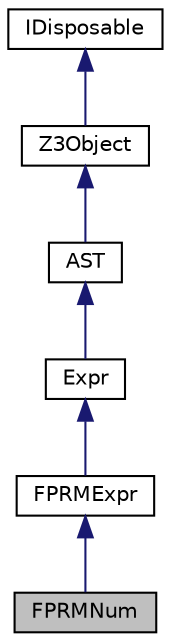 digraph "FPRMNum"
{
  edge [fontname="Helvetica",fontsize="10",labelfontname="Helvetica",labelfontsize="10"];
  node [fontname="Helvetica",fontsize="10",shape=record];
  Node1 [label="FPRMNum",height=0.2,width=0.4,color="black", fillcolor="grey75", style="filled", fontcolor="black"];
  Node2 -> Node1 [dir="back",color="midnightblue",fontsize="10",style="solid",fontname="Helvetica"];
  Node2 [label="FPRMExpr",height=0.2,width=0.4,color="black", fillcolor="white", style="filled",URL="$classcom_1_1microsoft_1_1z3_1_1_f_p_r_m_expr.html"];
  Node3 -> Node2 [dir="back",color="midnightblue",fontsize="10",style="solid",fontname="Helvetica"];
  Node3 [label="Expr",height=0.2,width=0.4,color="black", fillcolor="white", style="filled",URL="$classcom_1_1microsoft_1_1z3_1_1_expr.html"];
  Node4 -> Node3 [dir="back",color="midnightblue",fontsize="10",style="solid",fontname="Helvetica"];
  Node4 [label="AST",height=0.2,width=0.4,color="black", fillcolor="white", style="filled",URL="$classcom_1_1microsoft_1_1z3_1_1_a_s_t.html"];
  Node5 -> Node4 [dir="back",color="midnightblue",fontsize="10",style="solid",fontname="Helvetica"];
  Node5 [label="Z3Object",height=0.2,width=0.4,color="black", fillcolor="white", style="filled",URL="$classcom_1_1microsoft_1_1z3_1_1_z3_object.html"];
  Node6 -> Node5 [dir="back",color="midnightblue",fontsize="10",style="solid",fontname="Helvetica"];
  Node6 [label="IDisposable",height=0.2,width=0.4,color="black", fillcolor="white", style="filled",URL="$classcom_1_1microsoft_1_1z3_1_1_i_disposable.html"];
}
